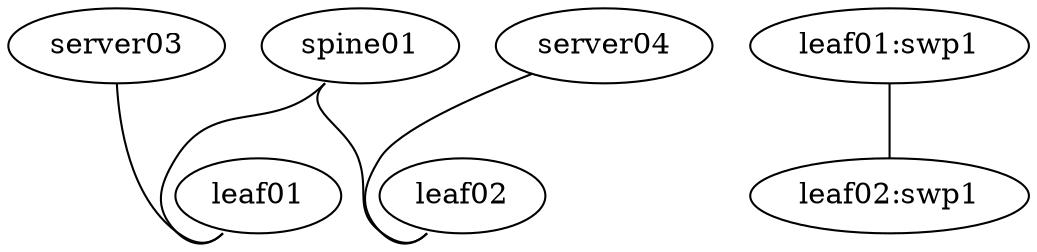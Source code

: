 graph "Linux03-a" {

"server03" [function="host" os="generic/ubuntu1804" ssh_user="cumulus" config="tc_files/cldemo2_extra_server_config.sh"]
"server04" [function="host" os="generic/ubuntu1804" ssh_user="cumulus" config="tc_files/cldemo2_extra_server_config.sh"]

"leaf01" [function="leaf" os="CumulusCommunity/cumulus-vx" version="4.1.1" ]
"leaf02" [function="leaf" os="CumulusCommunity/cumulus-vx" version="4.1.1" ]
"spine01" [function="spine" os="CumulusCommunity/cumulus-vx" version="4.1.1" ]

"server03":"eth1" -- "leaf01":"swp2"
"server04":"eth1" -- "leaf02":"swp2"
"leaf01:swp1" -- "leaf02:swp1"

"spine01":"swp11" -- "leaf01":"swp11"
"spine01":"swp12" -- "leaf02":"swp12"

}
